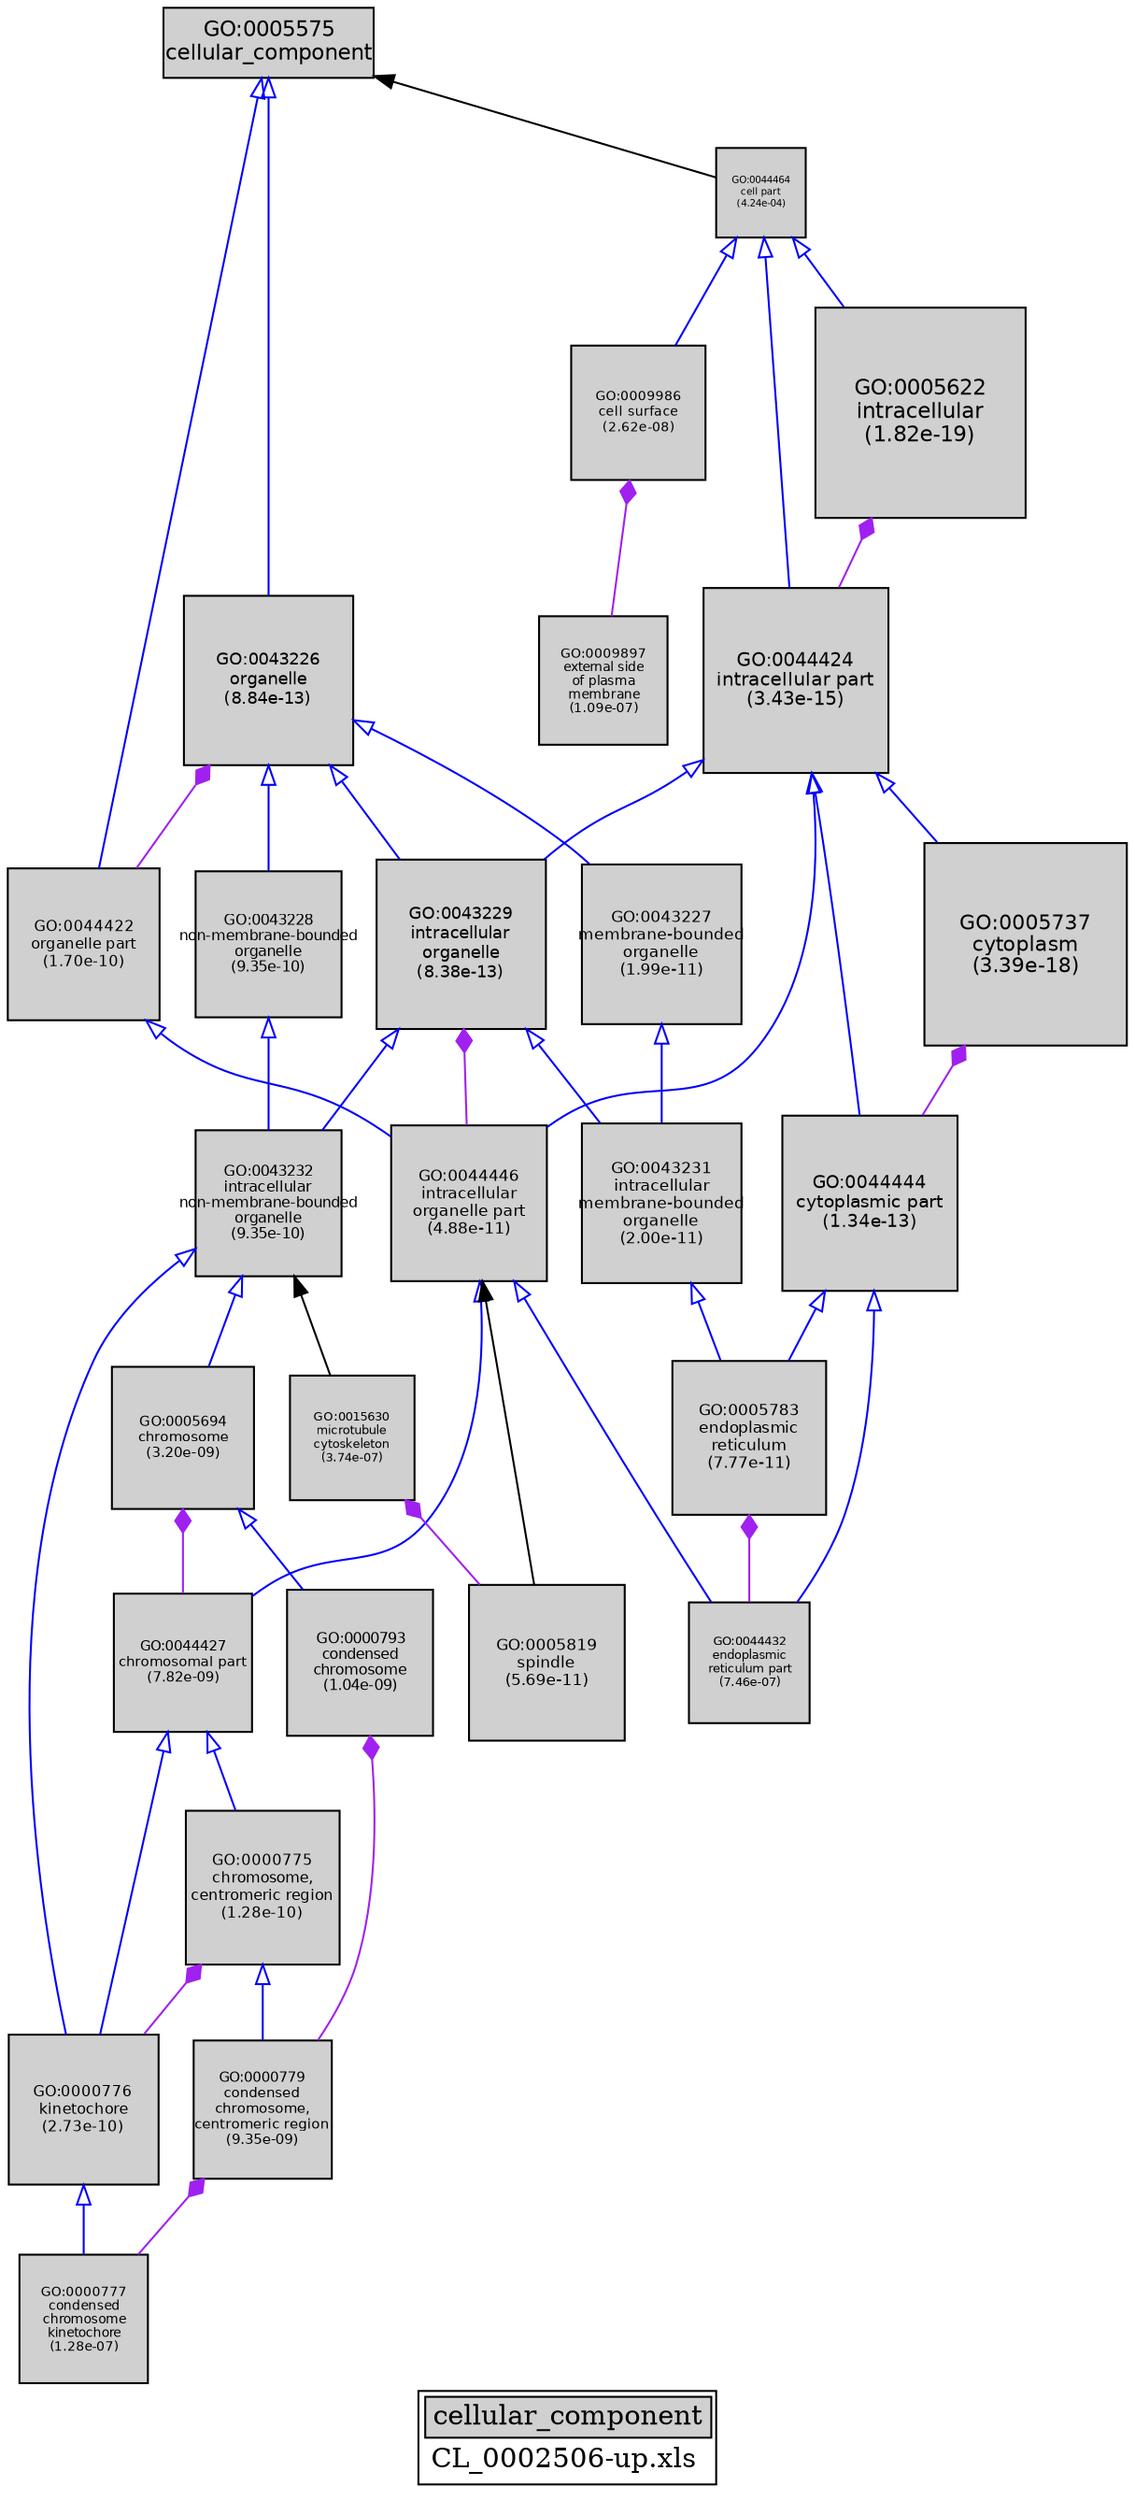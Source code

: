 digraph "cellular_component" {
graph [ bgcolor = "#FFFFFF", label = <<TABLE COLOR="black" BGCOLOR="white"><TR><TD COLSPAN="2" BGCOLOR="#D0D0D0"><FONT COLOR="black">cellular_component</FONT></TD></TR><TR><TD BORDER="0">CL_0002506-up.xls</TD></TR></TABLE>> ];
node [ fontname = "Helvetica" ];

subgraph "nodes" {

node [ style = "filled", fixedsize = "true", width = 1, shape = "box", fontsize = 9, fillcolor = "#D0D0D0", fontcolor = "black", color = "black" ];

"GO:0000793" [ URL = "#GO:0000793", label = <<TABLE BORDER="0"><TR><TD>GO:0000793<BR/>condensed<BR/>chromosome<BR/>(1.04e-09)</TD></TR></TABLE>>, width = 1.04103750208, shape = "box", fontsize = 7.49547001497, height = 1.04103750208 ];
"GO:0005622" [ URL = "#GO:0005622", label = <<TABLE BORDER="0"><TR><TD>GO:0005622<BR/>intracellular<BR/>(1.82e-19)</TD></TR></TABLE>>, width = 1.5, shape = "box", fontsize = 10.8, height = 1.5 ];
"GO:0005694" [ URL = "#GO:0005694", label = <<TABLE BORDER="0"><TR><TD>GO:0005694<BR/>chromosome<BR/>(3.20e-09)</TD></TR></TABLE>>, width = 1.01261891615, shape = "box", fontsize = 7.29085619629, height = 1.01261891615 ];
"GO:0000777" [ URL = "#GO:0000777", label = <<TABLE BORDER="0"><TR><TD>GO:0000777<BR/>condensed<BR/>chromosome<BR/>kinetochore<BR/>(1.28e-07)</TD></TR></TABLE>>, width = 0.91315497468, shape = "box", fontsize = 6.5747158177, height = 0.91315497468 ];
"GO:0043226" [ URL = "#GO:0043226", label = <<TABLE BORDER="0"><TR><TD>GO:0043226<BR/>organelle<BR/>(8.84e-13)</TD></TR></TABLE>>, width = 1.20445009432, shape = "box", fontsize = 8.67204067912, height = 1.20445009432 ];
"GO:0000775" [ URL = "#GO:0000775", label = <<TABLE BORDER="0"><TR><TD>GO:0000775<BR/>chromosome,<BR/>centromeric region<BR/>(1.28e-10)</TD></TR></TABLE>>, width = 1.09204033247, shape = "box", fontsize = 7.86269039382, height = 1.09204033247 ];
"GO:0044446" [ URL = "#GO:0044446", label = <<TABLE BORDER="0"><TR><TD>GO:0044446<BR/>intracellular<BR/>organelle part<BR/>(4.88e-11)</TD></TR></TABLE>>, width = 1.11469182405, shape = "box", fontsize = 8.02578113318, height = 1.11469182405 ];
"GO:0000776" [ URL = "#GO:0000776", label = <<TABLE BORDER="0"><TR><TD>GO:0000776<BR/>kinetochore<BR/>(2.73e-10)</TD></TR></TABLE>>, width = 1.07385430041, shape = "box", fontsize = 7.73175096299, height = 1.07385430041 ];
"GO:0009897" [ URL = "#GO:0009897", label = <<TABLE BORDER="0"><TR><TD>GO:0009897<BR/>external side<BR/>of plasma<BR/>membrane<BR/>(1.09e-07)</TD></TR></TABLE>>, width = 0.917792187668, shape = "box", fontsize = 6.60810375121, height = 0.917792187668 ];
"GO:0043232" [ URL = "#GO:0043232", label = <<TABLE BORDER="0"><TR><TD>GO:0043232<BR/>intracellular<BR/>non-membrane-bounded<BR/>organelle<BR/>(9.35e-10)</TD></TR></TABLE>>, width = 1.043666121, shape = "box", fontsize = 7.51439607122, height = 1.043666121 ];
"GO:0044464" [ URL = "#GO:0044464", label = <<TABLE BORDER="0"><TR><TD>GO:0044464<BR/>cell part<BR/>(4.24e-04)</TD></TR></TABLE>>, width = 0.642745857001, shape = "box", fontsize = 5.0, height = 0.642745857001 ];
"GO:0044427" [ URL = "#GO:0044427", label = <<TABLE BORDER="0"><TR><TD>GO:0044427<BR/>chromosomal part<BR/>(7.82e-09)</TD></TR></TABLE>>, width = 0.989419418169, shape = "box", fontsize = 7.12381981082, height = 0.989419418169 ];
"GO:0005783" [ URL = "#GO:0005783", label = <<TABLE BORDER="0"><TR><TD>GO:0005783<BR/>endoplasmic<BR/>reticulum<BR/>(7.77e-11)</TD></TR></TABLE>>, width = 1.10379345479, shape = "box", fontsize = 7.94731287449, height = 1.10379345479 ];
"GO:0043227" [ URL = "#GO:0043227", label = <<TABLE BORDER="0"><TR><TD>GO:0043227<BR/>membrane-bounded<BR/>organelle<BR/>(1.99e-11)</TD></TR></TABLE>>, width = 1.13541310219, shape = "box", fontsize = 8.17497433578, height = 1.13541310219 ];
"GO:0043229" [ URL = "#GO:0043229", label = <<TABLE BORDER="0"><TR><TD>GO:0043229<BR/>intracellular<BR/>organelle<BR/>(8.38e-13)</TD></TR></TABLE>>, width = 1.20559522176, shape = "box", fontsize = 8.68028559664, height = 1.20559522176 ];
"GO:0044444" [ URL = "#GO:0044444", label = <<TABLE BORDER="0"><TR><TD>GO:0044444<BR/>cytoplasmic part<BR/>(1.34e-13)</TD></TR></TABLE>>, width = 1.24444086207, shape = "box", fontsize = 8.95997420687, height = 1.24444086207 ];
"GO:0005819" [ URL = "#GO:0005819", label = <<TABLE BORDER="0"><TR><TD>GO:0005819<BR/>spindle<BR/>(5.69e-11)</TD></TR></TABLE>>, width = 1.11110370022, shape = "box", fontsize = 7.99994664155, height = 1.11110370022 ];
"GO:0044424" [ URL = "#GO:0044424", label = <<TABLE BORDER="0"><TR><TD>GO:0044424<BR/>intracellular part<BR/>(3.43e-15)</TD></TR></TABLE>>, width = 1.31867945075, shape = "box", fontsize = 9.4944920454, height = 1.31867945075 ];
"GO:0005575" [ URL = "#GO:0005575", label = <<TABLE BORDER="0"><TR><TD>GO:0005575<BR/>cellular_component</TD></TR></TABLE>>, width = 1.5, shape = "box", fontsize = 10.8 ];
"GO:0043228" [ URL = "#GO:0043228", label = <<TABLE BORDER="0"><TR><TD>GO:0043228<BR/>non-membrane-bounded<BR/>organelle<BR/>(9.35e-10)</TD></TR></TABLE>>, width = 1.043666121, shape = "box", fontsize = 7.51439607122, height = 1.043666121 ];
"GO:0043231" [ URL = "#GO:0043231", label = <<TABLE BORDER="0"><TR><TD>GO:0043231<BR/>intracellular<BR/>membrane-bounded<BR/>organelle<BR/>(2.00e-11)</TD></TR></TABLE>>, width = 1.13526414965, shape = "box", fontsize = 8.17390187751, height = 1.13526414965 ];
"GO:0000779" [ URL = "#GO:0000779", label = <<TABLE BORDER="0"><TR><TD>GO:0000779<BR/>condensed<BR/>chromosome,<BR/>centromeric region<BR/>(9.35e-09)</TD></TR></TABLE>>, width = 0.984726503652, shape = "box", fontsize = 7.09003082629, height = 0.984726503652 ];
"GO:0009986" [ URL = "#GO:0009986", label = <<TABLE BORDER="0"><TR><TD>GO:0009986<BR/>cell surface<BR/>(2.62e-08)</TD></TR></TABLE>>, width = 0.95716348105, shape = "box", fontsize = 6.89157706356, height = 0.95716348105 ];
"GO:0044432" [ URL = "#GO:0044432", label = <<TABLE BORDER="0"><TR><TD>GO:0044432<BR/>endoplasmic<BR/>reticulum part<BR/>(7.46e-07)</TD></TR></TABLE>>, width = 0.861614405201, shape = "box", fontsize = 6.20362371745, height = 0.861614405201 ];
"GO:0015630" [ URL = "#GO:0015630", label = <<TABLE BORDER="0"><TR><TD>GO:0015630<BR/>microtubule<BR/>cytoskeleton<BR/>(3.74e-07)</TD></TR></TABLE>>, width = 0.882159943246, shape = "box", fontsize = 6.35155159137, height = 0.882159943246 ];
"GO:0044422" [ URL = "#GO:0044422", label = <<TABLE BORDER="0"><TR><TD>GO:0044422<BR/>organelle part<BR/>(1.70e-10)</TD></TR></TABLE>>, width = 1.08520028576, shape = "box", fontsize = 7.81344205747, height = 1.08520028576 ];
"GO:0005737" [ URL = "#GO:0005737", label = <<TABLE BORDER="0"><TR><TD>GO:0005737<BR/>cytoplasm<BR/>(3.39e-18)</TD></TR></TABLE>>, width = 1.44845872527, shape = "box", fontsize = 10.4289028219, height = 1.44845872527 ];
}
subgraph "edges" {


edge [ dir = "back", weight = 1 ];
subgraph "regulates" {


edge [ color = "cyan", arrowtail = "none" ];
subgraph "positive" {


edge [ color = "green", arrowtail = "vee" ];
}
subgraph "negative" {


edge [ color = "red", arrowtail = "tee" ];
}
}
subgraph "part_of" {


edge [ color = "purple", arrowtail = "diamond", weight = 2.5 ];
"GO:0009986" -> "GO:0009897";
"GO:0000775" -> "GO:0000776";
"GO:0043229" -> "GO:0044446";
"GO:0000779" -> "GO:0000777";
"GO:0043226" -> "GO:0044422";
"GO:0005694" -> "GO:0044427";
"GO:0000793" -> "GO:0000779";
"GO:0005737" -> "GO:0044444";
"GO:0005622" -> "GO:0044424";
"GO:0015630" -> "GO:0005819";
"GO:0005783" -> "GO:0044432";
}
subgraph "is_a" {


edge [ color = "blue", arrowtail = "empty", weight = 5.0 ];
"GO:0044464" -> "GO:0044424";
"GO:0043232" -> "GO:0000776";
"GO:0043229" -> "GO:0043232";
"GO:0043227" -> "GO:0043231";
"GO:0043229" -> "GO:0043231";
"GO:0044446" -> "GO:0044427";
"GO:0000775" -> "GO:0000779";
"GO:0044422" -> "GO:0044446";
"GO:0044464" -> "GO:0009986";
"GO:0005575" -> "GO:0043226";
"GO:0005694" -> "GO:0000793";
"GO:0043226" -> "GO:0043227";
"GO:0044424" -> "GO:0044444";
"GO:0044446" -> "GO:0044432";
"GO:0044464" -> "GO:0005622";
"GO:0044424" -> "GO:0043229";
"GO:0000776" -> "GO:0000777";
"GO:0043228" -> "GO:0043232";
"GO:0044424" -> "GO:0005737";
"GO:0043226" -> "GO:0043228";
"GO:0043226" -> "GO:0043229";
"GO:0044444" -> "GO:0005783";
"GO:0044427" -> "GO:0000775";
"GO:0044424" -> "GO:0044446";
"GO:0044444" -> "GO:0044432";
"GO:0044427" -> "GO:0000776";
"GO:0043232" -> "GO:0005694";
"GO:0043231" -> "GO:0005783";
"GO:0005575" -> "GO:0044422";
}
"GO:0044446" -> "GO:0005819";
"GO:0005575" -> "GO:0044464";
"GO:0043232" -> "GO:0015630";
}
}
